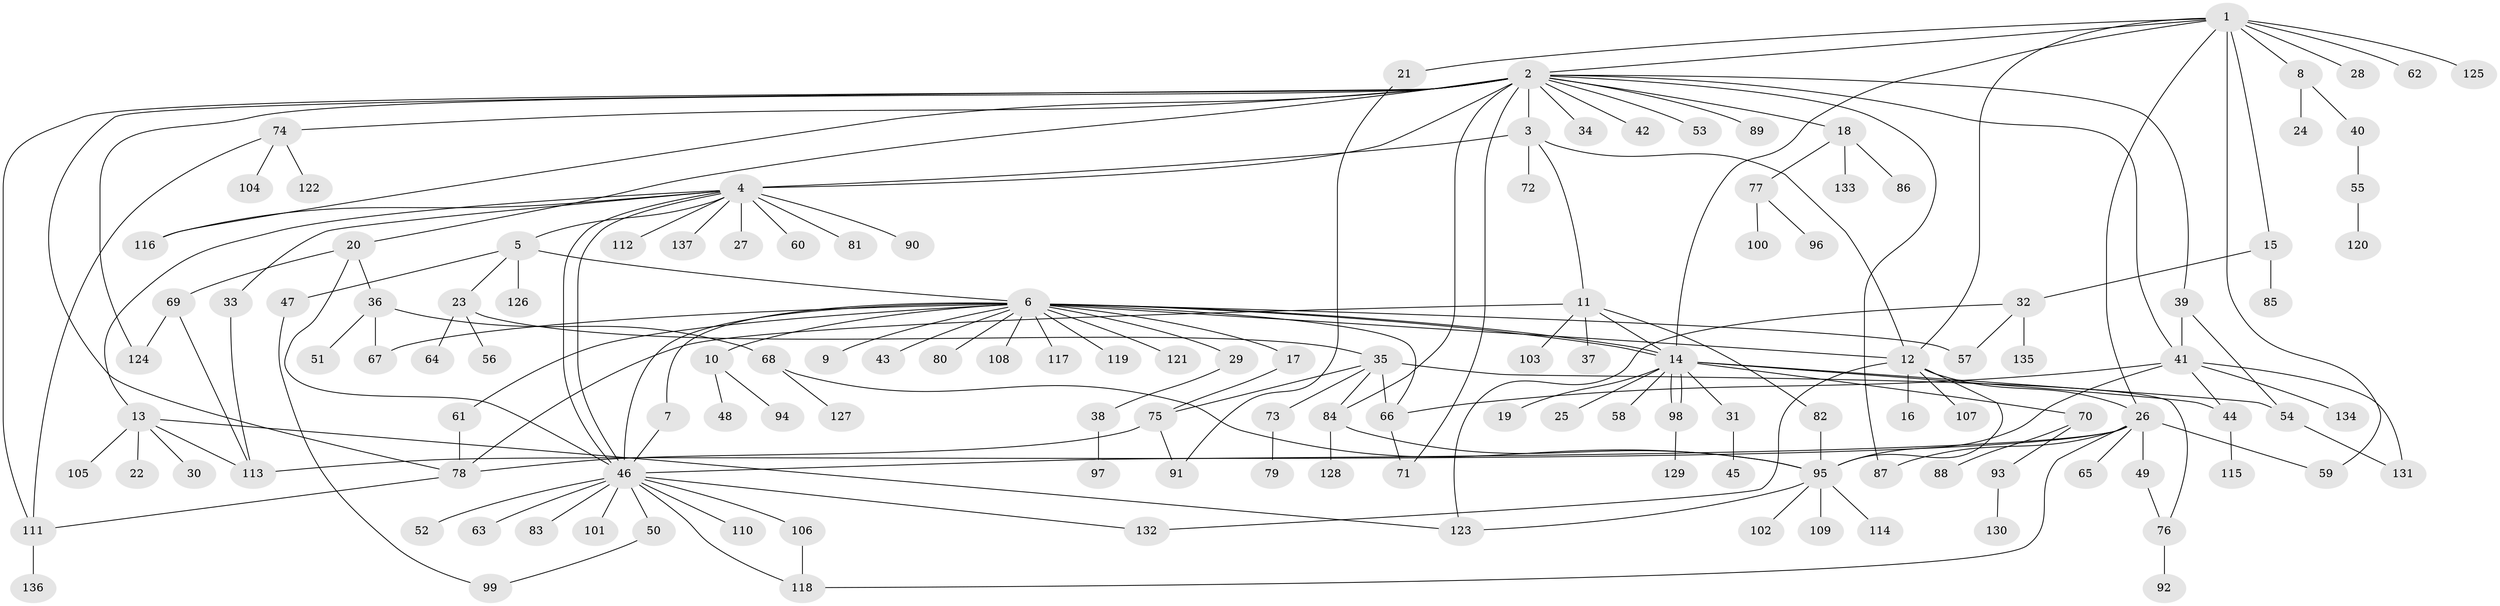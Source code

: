 // coarse degree distribution, {12: 0.008928571428571428, 17: 0.008928571428571428, 5: 0.044642857142857144, 13: 0.008928571428571428, 28: 0.008928571428571428, 2: 0.19642857142857142, 1: 0.5357142857142857, 3: 0.07142857142857142, 6: 0.026785714285714284, 8: 0.008928571428571428, 7: 0.017857142857142856, 9: 0.008928571428571428, 4: 0.03571428571428571, 14: 0.008928571428571428, 10: 0.008928571428571428}
// Generated by graph-tools (version 1.1) at 2025/51/02/27/25 19:51:59]
// undirected, 137 vertices, 184 edges
graph export_dot {
graph [start="1"]
  node [color=gray90,style=filled];
  1;
  2;
  3;
  4;
  5;
  6;
  7;
  8;
  9;
  10;
  11;
  12;
  13;
  14;
  15;
  16;
  17;
  18;
  19;
  20;
  21;
  22;
  23;
  24;
  25;
  26;
  27;
  28;
  29;
  30;
  31;
  32;
  33;
  34;
  35;
  36;
  37;
  38;
  39;
  40;
  41;
  42;
  43;
  44;
  45;
  46;
  47;
  48;
  49;
  50;
  51;
  52;
  53;
  54;
  55;
  56;
  57;
  58;
  59;
  60;
  61;
  62;
  63;
  64;
  65;
  66;
  67;
  68;
  69;
  70;
  71;
  72;
  73;
  74;
  75;
  76;
  77;
  78;
  79;
  80;
  81;
  82;
  83;
  84;
  85;
  86;
  87;
  88;
  89;
  90;
  91;
  92;
  93;
  94;
  95;
  96;
  97;
  98;
  99;
  100;
  101;
  102;
  103;
  104;
  105;
  106;
  107;
  108;
  109;
  110;
  111;
  112;
  113;
  114;
  115;
  116;
  117;
  118;
  119;
  120;
  121;
  122;
  123;
  124;
  125;
  126;
  127;
  128;
  129;
  130;
  131;
  132;
  133;
  134;
  135;
  136;
  137;
  1 -- 2;
  1 -- 8;
  1 -- 12;
  1 -- 14;
  1 -- 15;
  1 -- 21;
  1 -- 26;
  1 -- 28;
  1 -- 59;
  1 -- 62;
  1 -- 125;
  2 -- 3;
  2 -- 4;
  2 -- 18;
  2 -- 20;
  2 -- 34;
  2 -- 39;
  2 -- 41;
  2 -- 42;
  2 -- 53;
  2 -- 71;
  2 -- 74;
  2 -- 78;
  2 -- 84;
  2 -- 87;
  2 -- 89;
  2 -- 111;
  2 -- 116;
  2 -- 124;
  3 -- 4;
  3 -- 11;
  3 -- 12;
  3 -- 72;
  4 -- 5;
  4 -- 13;
  4 -- 27;
  4 -- 33;
  4 -- 46;
  4 -- 46;
  4 -- 60;
  4 -- 81;
  4 -- 90;
  4 -- 112;
  4 -- 116;
  4 -- 137;
  5 -- 6;
  5 -- 23;
  5 -- 47;
  5 -- 126;
  6 -- 7;
  6 -- 9;
  6 -- 10;
  6 -- 12;
  6 -- 14;
  6 -- 14;
  6 -- 17;
  6 -- 29;
  6 -- 43;
  6 -- 46;
  6 -- 57;
  6 -- 61;
  6 -- 66;
  6 -- 67;
  6 -- 80;
  6 -- 108;
  6 -- 117;
  6 -- 119;
  6 -- 121;
  7 -- 46;
  8 -- 24;
  8 -- 40;
  10 -- 48;
  10 -- 94;
  11 -- 14;
  11 -- 37;
  11 -- 78;
  11 -- 82;
  11 -- 103;
  12 -- 16;
  12 -- 26;
  12 -- 95;
  12 -- 107;
  12 -- 132;
  13 -- 22;
  13 -- 30;
  13 -- 105;
  13 -- 113;
  13 -- 123;
  14 -- 19;
  14 -- 25;
  14 -- 31;
  14 -- 44;
  14 -- 54;
  14 -- 58;
  14 -- 70;
  14 -- 98;
  14 -- 98;
  15 -- 32;
  15 -- 85;
  17 -- 75;
  18 -- 77;
  18 -- 86;
  18 -- 133;
  20 -- 36;
  20 -- 46;
  20 -- 69;
  21 -- 91;
  23 -- 35;
  23 -- 56;
  23 -- 64;
  26 -- 46;
  26 -- 49;
  26 -- 59;
  26 -- 65;
  26 -- 87;
  26 -- 113;
  26 -- 118;
  29 -- 38;
  31 -- 45;
  32 -- 57;
  32 -- 123;
  32 -- 135;
  33 -- 113;
  35 -- 66;
  35 -- 73;
  35 -- 75;
  35 -- 76;
  35 -- 84;
  36 -- 51;
  36 -- 67;
  36 -- 68;
  38 -- 97;
  39 -- 41;
  39 -- 54;
  40 -- 55;
  41 -- 44;
  41 -- 66;
  41 -- 95;
  41 -- 131;
  41 -- 134;
  44 -- 115;
  46 -- 50;
  46 -- 52;
  46 -- 63;
  46 -- 83;
  46 -- 101;
  46 -- 106;
  46 -- 110;
  46 -- 118;
  46 -- 132;
  47 -- 99;
  49 -- 76;
  50 -- 99;
  54 -- 131;
  55 -- 120;
  61 -- 78;
  66 -- 71;
  68 -- 95;
  68 -- 127;
  69 -- 113;
  69 -- 124;
  70 -- 88;
  70 -- 93;
  73 -- 79;
  74 -- 104;
  74 -- 111;
  74 -- 122;
  75 -- 78;
  75 -- 91;
  76 -- 92;
  77 -- 96;
  77 -- 100;
  78 -- 111;
  82 -- 95;
  84 -- 95;
  84 -- 128;
  93 -- 130;
  95 -- 102;
  95 -- 109;
  95 -- 114;
  95 -- 123;
  98 -- 129;
  106 -- 118;
  111 -- 136;
}
